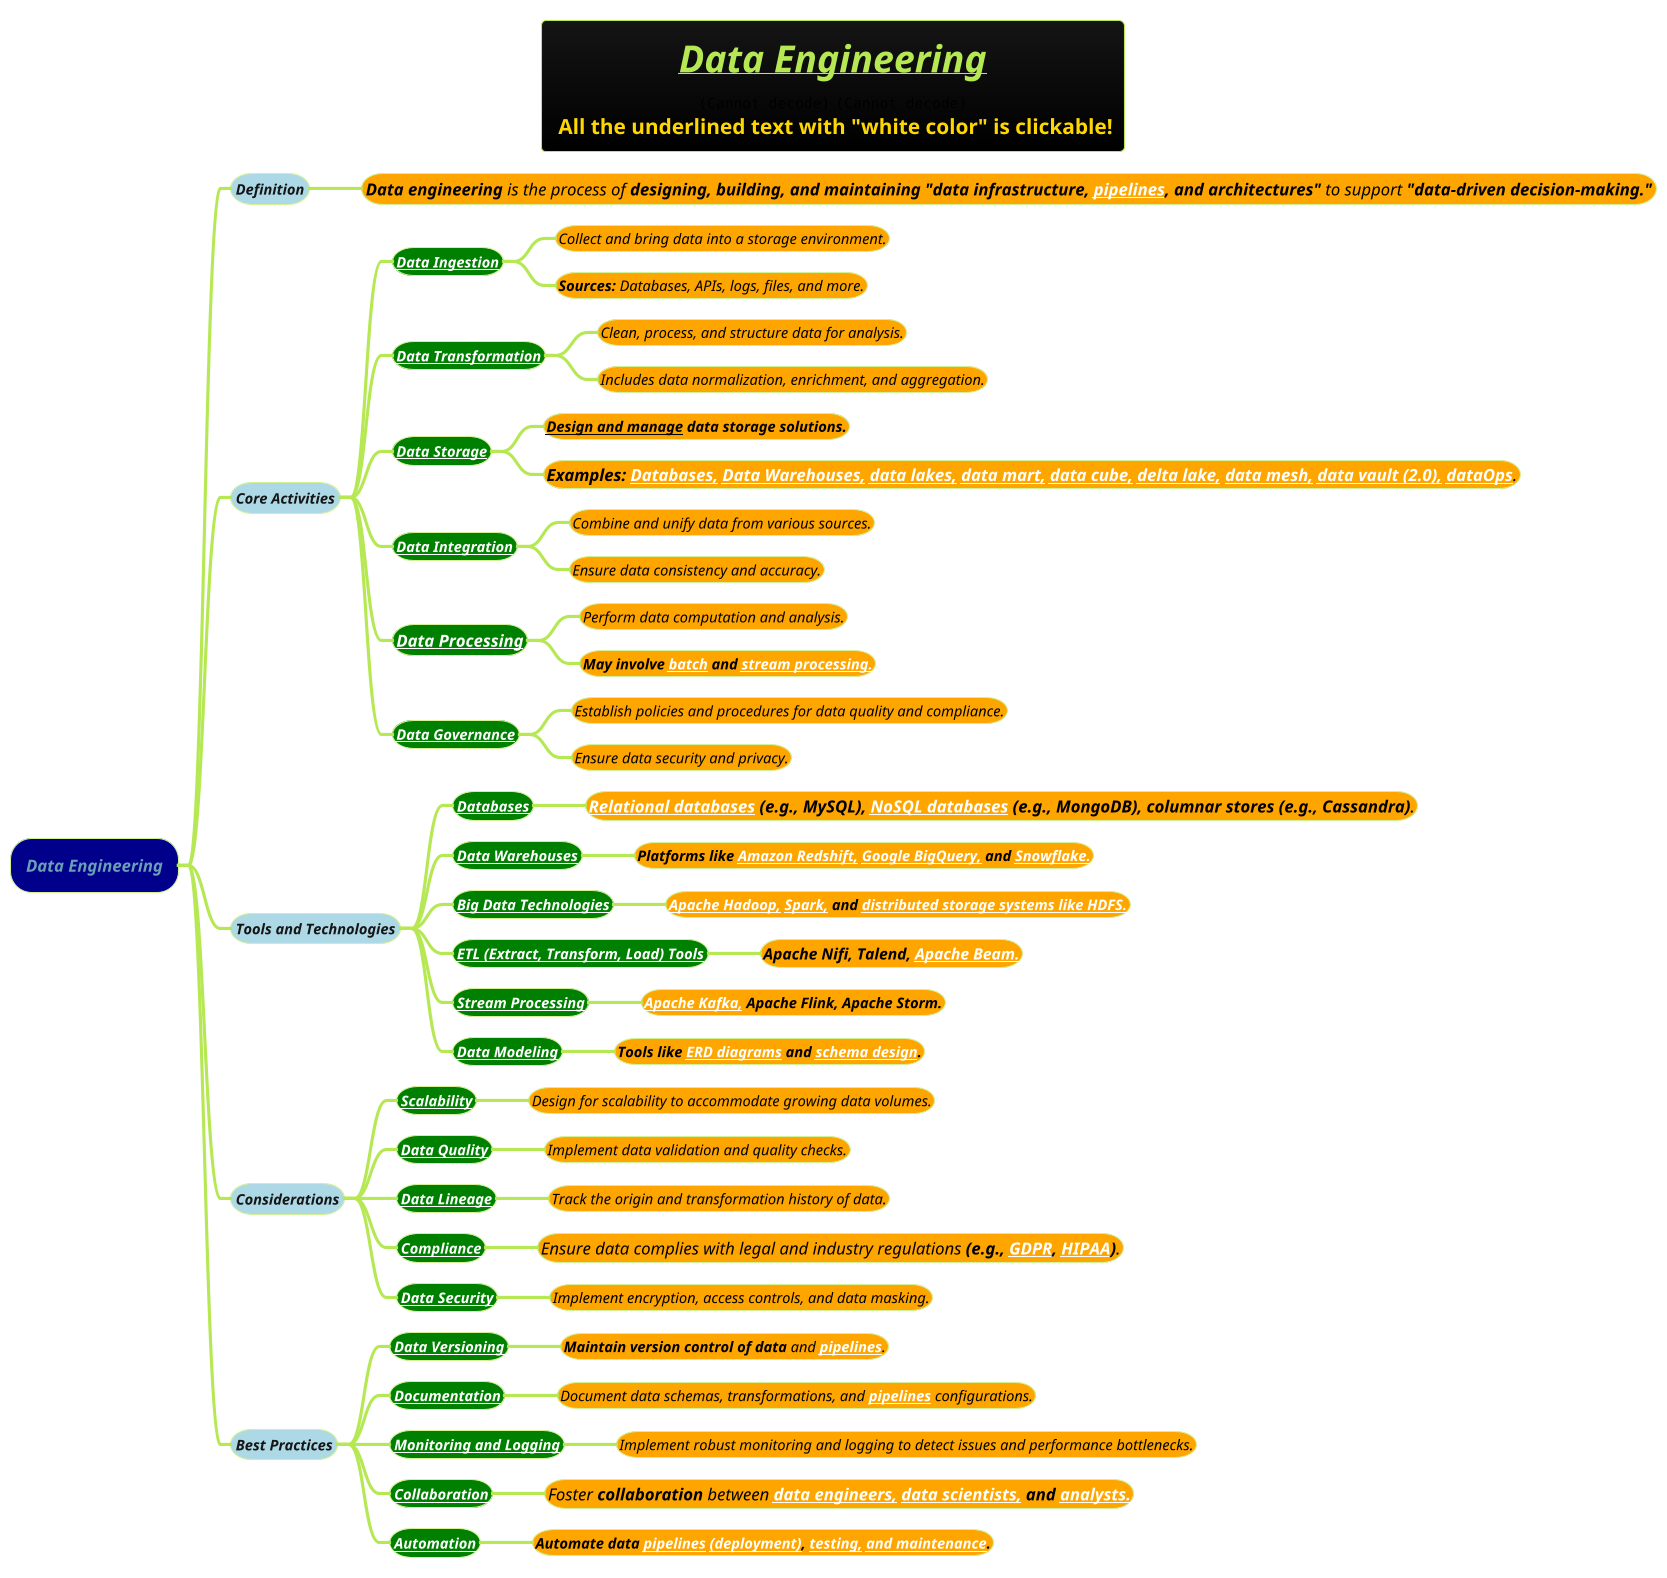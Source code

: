 @startmindmap
title =<b><i><u>Data Engineering\n<img:images/img.png> <img:images/img_1.png>\n <color #gold>All the underlined text with "white color" is clickable!
!theme hacker

*[#darkblue] <i>Data Engineering
**[#lightblue] <i>Definition
***[#orange] <i><size:16><color #black>**Data engineering** is the process of **designing, building, and maintaining** **"data infrastructure, [[data-pipeline/advanced-data-pipeline.puml pipelines]], and architectures"** to support **"data-driven decision-making."**

**[#lightblue] <i>Core Activities
***[#green] <i><size:14>**[[data-pipeline/Data-Ingestion.puml Data Ingestion]]**
****[#orange] <i><size:14><color #black>Collect and bring data into a storage environment.
****[#orange] <i><size:14><color #black>**Sources:** Databases, APIs, logs, files, and more.

***[#green] <i><size:14>**[[data-preprocessing-(or-wrangling)/Data-Preprocessing.puml Data Transformation]]**
****[#orange] <i><size:14><color #black>Clean, process, and structure data for analysis.
****[#orange] <i><size:14><color #black>Includes data normalization, enrichment, and aggregation.

***[#green] <i><size:14>**[[data-storage-and-management/Data-Lake-vs-Data-Warehouse.puml Data Storage]]**
****[#orange] <i><size:14><color #black>**__Design and manage__ data storage solutions.**
****[#orange] <i><size:16><color #black>**Examples:** **[[../../../books/1-books-backlog/DBMS/dbms.puml Databases,]] [[data-storage-and-management/Data-Warehouse.puml Data Warehouses,]] [[data-storage-and-management/Data-Lake.puml data lakes,]] [[data-storage-and-management/Data-mart.puml data mart,]] [[data-storage-and-management/Data-Cube.puml data cube,]] [[data-storage-and-management/Delta-Lake.puml delta lake,]] [[data-storage-and-management/Data-Mesh.puml data mesh,]] [[data-storage-and-management/modeling-methodology/Data-Vault-vs-3NF-vs-Dimensional-Modeling.puml data vault (2.0),]] [[data-storage-and-management/DataOps.puml dataOps]]**.

***[#green] <i><size:14>**[[data-preprocessing-(or-wrangling)/4-Data-Integration Data Integration]]**
****[#orange] <i><size:14><color #black>Combine and unify data from various sources.
****[#orange] <i><size:14><color #black>Ensure data consistency and accuracy.

***[#green] <i><size:16>**[[Data-Processing.puml Data Processing]]**
****[#orange] <i><size:14><color #black>Perform data computation and analysis.
****[#orange] <i><size:14><color #black>**May involve [[data-pipeline/Batch-Processing.puml batch]] and [[data-pipeline/Stream-Processing.puml stream processing.]]**

***[#green] <i><size:14>**[[Data-Governance.puml Data Governance]]**
****[#orange] <i><size:14><color #black>Establish policies and procedures for data quality and compliance.
****[#orange] <i><size:14><color #black>Ensure data security and privacy.

**[#lightblue] <i>Tools and Technologies
***[#green] <i><size:14>**[[../../../books/1-books-backlog/DBMS/Designing-Data-Intensive-Applications.puml Databases]]**
****[#orange] <i><size:16><color #black>**[[../../../books/1-books-backlog/DBMS/Five-Basic-SQL-Joins.puml Relational databases]] (e.g., MySQL), [[../../../books/1-books-backlog/DBMS/NoSQL-Constructs.puml NoSQL databases]] (e.g., MongoDB), columnar stores (e.g., Cassandra)**.

***[#green] <i><size:14>**[[data-storage-and-management/Data-Warehouse.puml Data Warehouses]]**
****[#orange] <i><size:14><color #black>**Platforms like** **[[../../../cloud-computing/AWS-Cloud/Amazon-Redshift.puml Amazon Redshift,]]** **[[../../Apache-Big-Data-Ecosystem/Google-BigQuery.puml Google BigQuery,]] and** **[[../../Apache-Big-Data-Ecosystem/Snowflake.puml Snowflake.]]**

***[#green] <i><size:14>**[[../../Apache-Big-Data-Ecosystem/1-Apache-Big-Data-Ecosystem.puml Big Data Technologies]]**
****[#orange] <i><size:14><color #black>**[[../../Apache-Big-Data-Ecosystem/Hadoop.puml Apache Hadoop,]]** **[[../../Apache-Big-Data-Ecosystem/Apache-Spark.puml Spark,]] and** **[[../../Apache-Big-Data-Ecosystem/Hadoop-Distributed-File-System-(HDFS).puml distributed storage systems like HDFS.]]**

***[#green] <i><size:14>**[[../data-or-database-migration/Data-Migration-Strategies/ETL-(Extract-Transform-Load)-Strategy.puml ETL (Extract, Transform, Load) Tools]]**
****[#orange] <i><size:15><color #black>**Apache Nifi, Talend,** **[[../../Apache-Big-Data-Ecosystem/Apache-Beam.puml Apache Beam.]]**

***[#green] <i><size:14>**[[data-pipeline/Stream-Processing-vs-Batch-Processing.puml Stream Processing]]**
****[#orange] <i><size:14><color #black>**[[../../Apache-Big-Data-Ecosystem/apache-kafka.puml Apache Kafka,]]** **Apache Flink, Apache Storm.**

***[#green] <i><size:14>**[[data-storage-and-management/modeling-methodology/Data-Modeling.puml Data Modeling]]**
****[#orange] <i><size:14><color #black>**Tools like [[../../../books/1-books-backlog/DBMS/erd-normalization.puml ERD diagrams]] and** **[[Schema-Design.puml schema design]].**

**[#lightblue] <i>Considerations
***[#green] <i><size:14>**[[Data-Scalability.puml Scalability]]**
****[#orange] <i><size:14><color #black>Design for scalability to accommodate growing data volumes.

***[#green] <i><size:14>**[[Data-Quality.puml Data Quality]]**
****[#orange] <i><size:14><color #black>Implement data validation and quality checks.

***[#green] <i><size:14>**[[Data-Lineage.puml Data Lineage]]**
****[#orange] <i><size:14><color #black>Track the origin and transformation history of data.

***[#green] <i><size:14>**[[Compliance.puml Compliance]]**
****[#orange] <i><size:16><color #black>Ensure data complies with legal and industry regulations **(e.g., [[GDPR.puml GDPR]], [[HIPAA.puml HIPAA]])**.

***[#green] <i><size:14>**[[Data-Security.puml Data Security]]**
****[#orange] <i><size:14><color #black>Implement encryption, access controls, and data masking.

**[#lightblue] <i>Best Practices
***[#green] <i><size:14>**[[Data-Versioning.puml Data Versioning]]**
****[#orange] <i><size:14><color #black>**Maintain version control of data** and **[[data-pipeline/advanced-data-pipeline.puml pipelines]]**.

***[#green] <i><size:14>**[[Data-Documentation.puml Documentation]]**
****[#orange] <i><size:14><color #black>Document data schemas, transformations, and **[[data-pipeline/advanced-data-pipeline.puml pipelines]]** configurations.

***[#green] <i><size:14>**[[../../../3-devops/devops-plantuml-mindmap/Monitoring-and-Logging.puml Monitoring and Logging]]**
****[#orange] <i><size:14><color #black>Implement robust monitoring and logging to detect issues and performance bottlenecks.

***[#green] <i><size:14>**[[../../../3-devops/devops-plantuml-mindmap/Collaboration.puml Collaboration]]**
****[#orange] <i><size:16><color #black>Foster **collaboration** between **[[../11-key-areas-of-Data-Management-and-specific-data-roles/Data-Engineer.puml data engineers,]]** **[[../11-key-areas-of-Data-Management-and-specific-data-roles/Data-Scientist.puml data scientists,]] and** **[[../11-key-areas-of-Data-Management-and-specific-data-roles/Business-Analyst-vs-Data-Analyst.puml analysts.]]**

***[#green] <i><size:14>**[[../../../3-devops/devops-plantuml-mindmap/Automation.puml Automation]]**
****[#orange] <i><size:14><color #black>**Automate data [[data-pipeline/advanced-data-pipeline.puml pipelines]] [[../../../3-programming-languages/architectural-characteristics/Deployability.puml (deployment)]], [[../../../books/1-books-backlog/software-testing/Levels-of-Testing.puml testing,]] [[../../../3-programming-languages/architectural-characteristics/Maintainability.puml and maintenance]].**
@endmindmap

